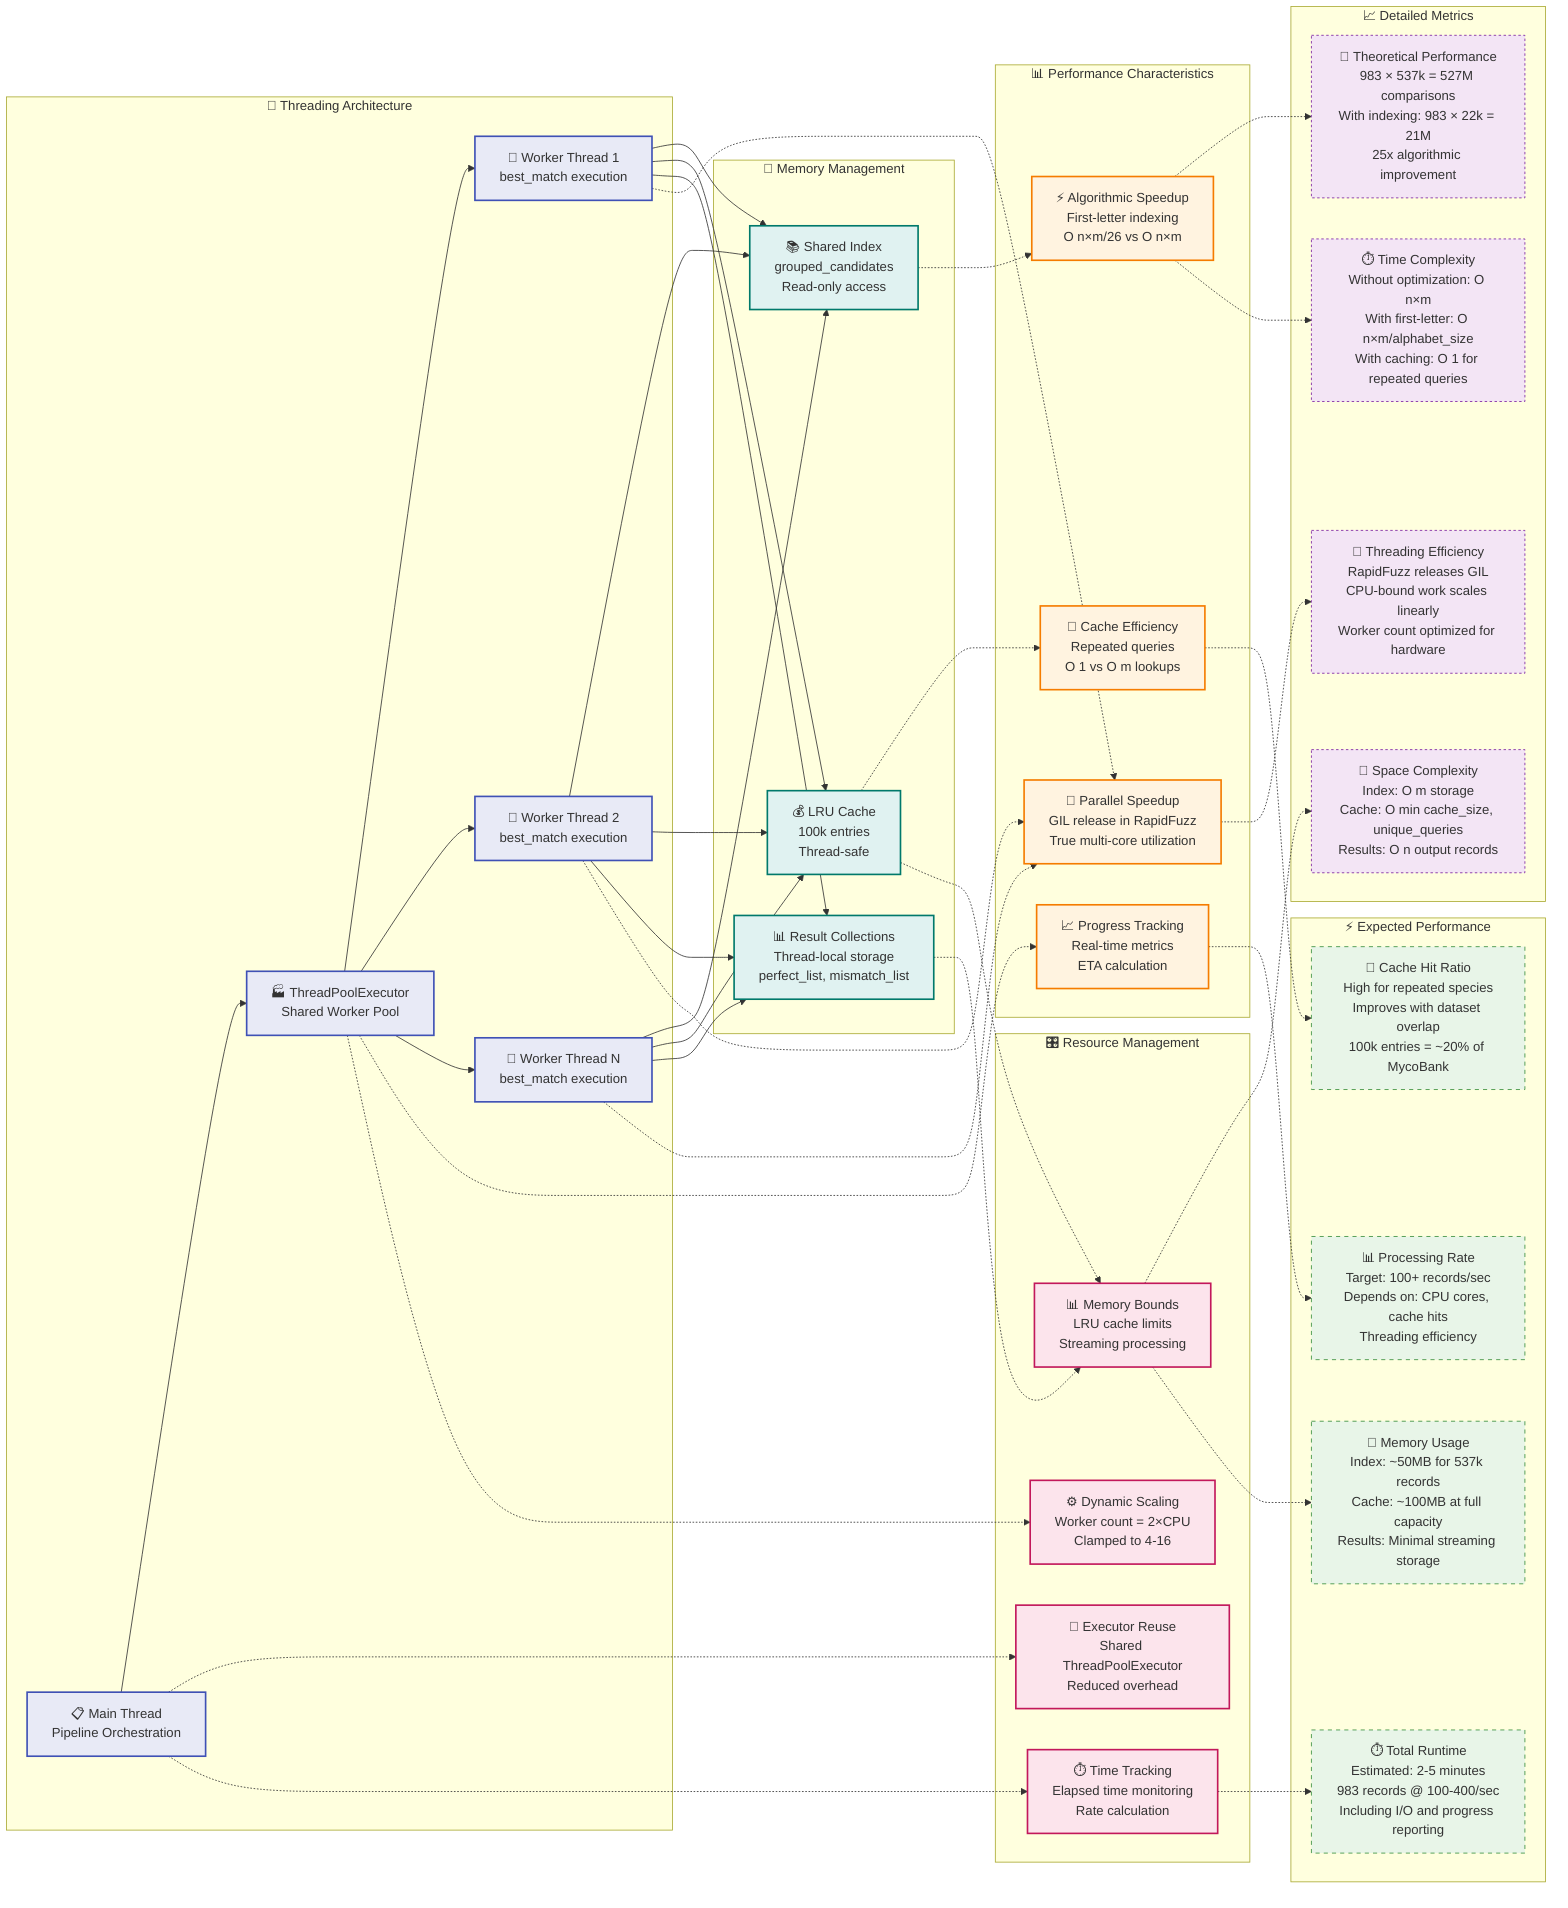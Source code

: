 graph LR
    %% Threading Architecture
    subgraph "🧵 Threading Architecture"
        A[📋 Main Thread<br/>Pipeline Orchestration]
        B[🏭 ThreadPoolExecutor<br/>Shared Worker Pool]
        C[👷 Worker Thread 1<br/>best_match execution]
        D[👷 Worker Thread 2<br/>best_match execution]  
        E[👷 Worker Thread N<br/>best_match execution]
    end
    
    %% Memory Management
    subgraph "💾 Memory Management"
        F[📚 Shared Index<br/>grouped_candidates<br/>Read-only access]
        G[💰 LRU Cache<br/>100k entries<br/>Thread-safe]
        H[📊 Result Collections<br/>Thread-local storage<br/>perfect_list, mismatch_list]
    end
    
    %% Performance Metrics
    subgraph "📊 Performance Characteristics"
        I[⚡ Algorithmic Speedup<br/>First-letter indexing<br/>O n×m/26 vs O n×m]
        J[🎯 Cache Efficiency<br/>Repeated queries<br/>O 1 vs O m lookups]
        K[🧵 Parallel Speedup<br/>GIL release in RapidFuzz<br/>True multi-core utilization]
        L[📈 Progress Tracking<br/>Real-time metrics<br/>ETA calculation]
    end
    
    %% Resource Optimization
    subgraph "🎛️ Resource Management"
        M[⚙️ Dynamic Scaling<br/>Worker count = 2×CPU<br/>Clamped to 4-16]
        N[🔄 Executor Reuse<br/>Shared ThreadPoolExecutor<br/>Reduced overhead]
        O[📊 Memory Bounds<br/>LRU cache limits<br/>Streaming processing]
        P[⏱️ Time Tracking<br/>Elapsed time monitoring<br/>Rate calculation]
    end
    
    %% Data Flow Connections
    A --> B
    B --> C
    B --> D
    B --> E
    
    C --> F
    D --> F
    E --> F
    
    C --> G
    D --> G
    E --> G
    
    C --> H
    D --> H
    E --> H
    
    %% Performance Integration
    F -.-> I
    G -.-> J
    C -.-> K
    D -.-> K
    E -.-> K
    B -.-> L
    
    %% Resource Integration
    B -.-> M
    A -.-> N
    G -.-> O
    H -.-> O
    A -.-> P
    
    %% Performance Metrics Detail
    subgraph "📈 Detailed Metrics"
        Q[🎯 Theoretical Performance<br/>983 × 537k = 527M comparisons<br/>With indexing: 983 × 22k = 21M<br/>25x algorithmic improvement]
        
        R[⏱️ Time Complexity<br/>Without optimization: O n×m<br/>With first-letter: O n×m/alphabet_size<br/>With caching: O 1 for repeated queries]
        
        S[💾 Space Complexity<br/>Index: O m storage<br/>Cache: O min cache_size, unique_queries<br/>Results: O n output records]
        
        T[🧵 Threading Efficiency<br/>RapidFuzz releases GIL<br/>CPU-bound work scales linearly<br/>Worker count optimized for hardware]
    end
    
    %% Real-world Performance
    subgraph "⚡ Expected Performance"
        U[📊 Processing Rate<br/>Target: 100+ records/sec<br/>Depends on: CPU cores, cache hits<br/>Threading efficiency]
        
        V[🎯 Cache Hit Ratio<br/>High for repeated species<br/>Improves with dataset overlap<br/>100k entries = ~20% of MycoBank]
        
        W[💾 Memory Usage<br/>Index: ~50MB for 537k records<br/>Cache: ~100MB at full capacity<br/>Results: Minimal streaming storage]
        
        X[⏱️ Total Runtime<br/>Estimated: 2-5 minutes<br/>983 records @ 100-400/sec<br/>Including I/O and progress reporting]
    end
    
    %% Connect detailed metrics
    I -.-> Q
    I -.-> R
    O -.-> S
    K -.-> T
    
    L -.-> U
    J -.-> V
    O -.-> W
    P -.-> X
    
    %% Styling
    classDef threadClass fill:#e8eaf6,stroke:#3f51b5,stroke-width:2px
    classDef memoryClass fill:#e0f2f1,stroke:#00796b,stroke-width:2px
    classDef perfClass fill:#fff3e0,stroke:#f57c00,stroke-width:2px
    classDef resourceClass fill:#fce4ec,stroke:#c2185b,stroke-width:2px
    classDef metricsClass fill:#f3e5f5,stroke:#7b1fa2,stroke-width:1px,stroke-dasharray: 3 3
    classDef expectedClass fill:#e8f5e8,stroke:#388e3c,stroke-width:1px,stroke-dasharray: 5 5
    
    class A,B,C,D,E threadClass
    class F,G,H memoryClass
    class I,J,K,L perfClass
    class M,N,O,P resourceClass
    class Q,R,S,T metricsClass
    class U,V,W,X expectedClass